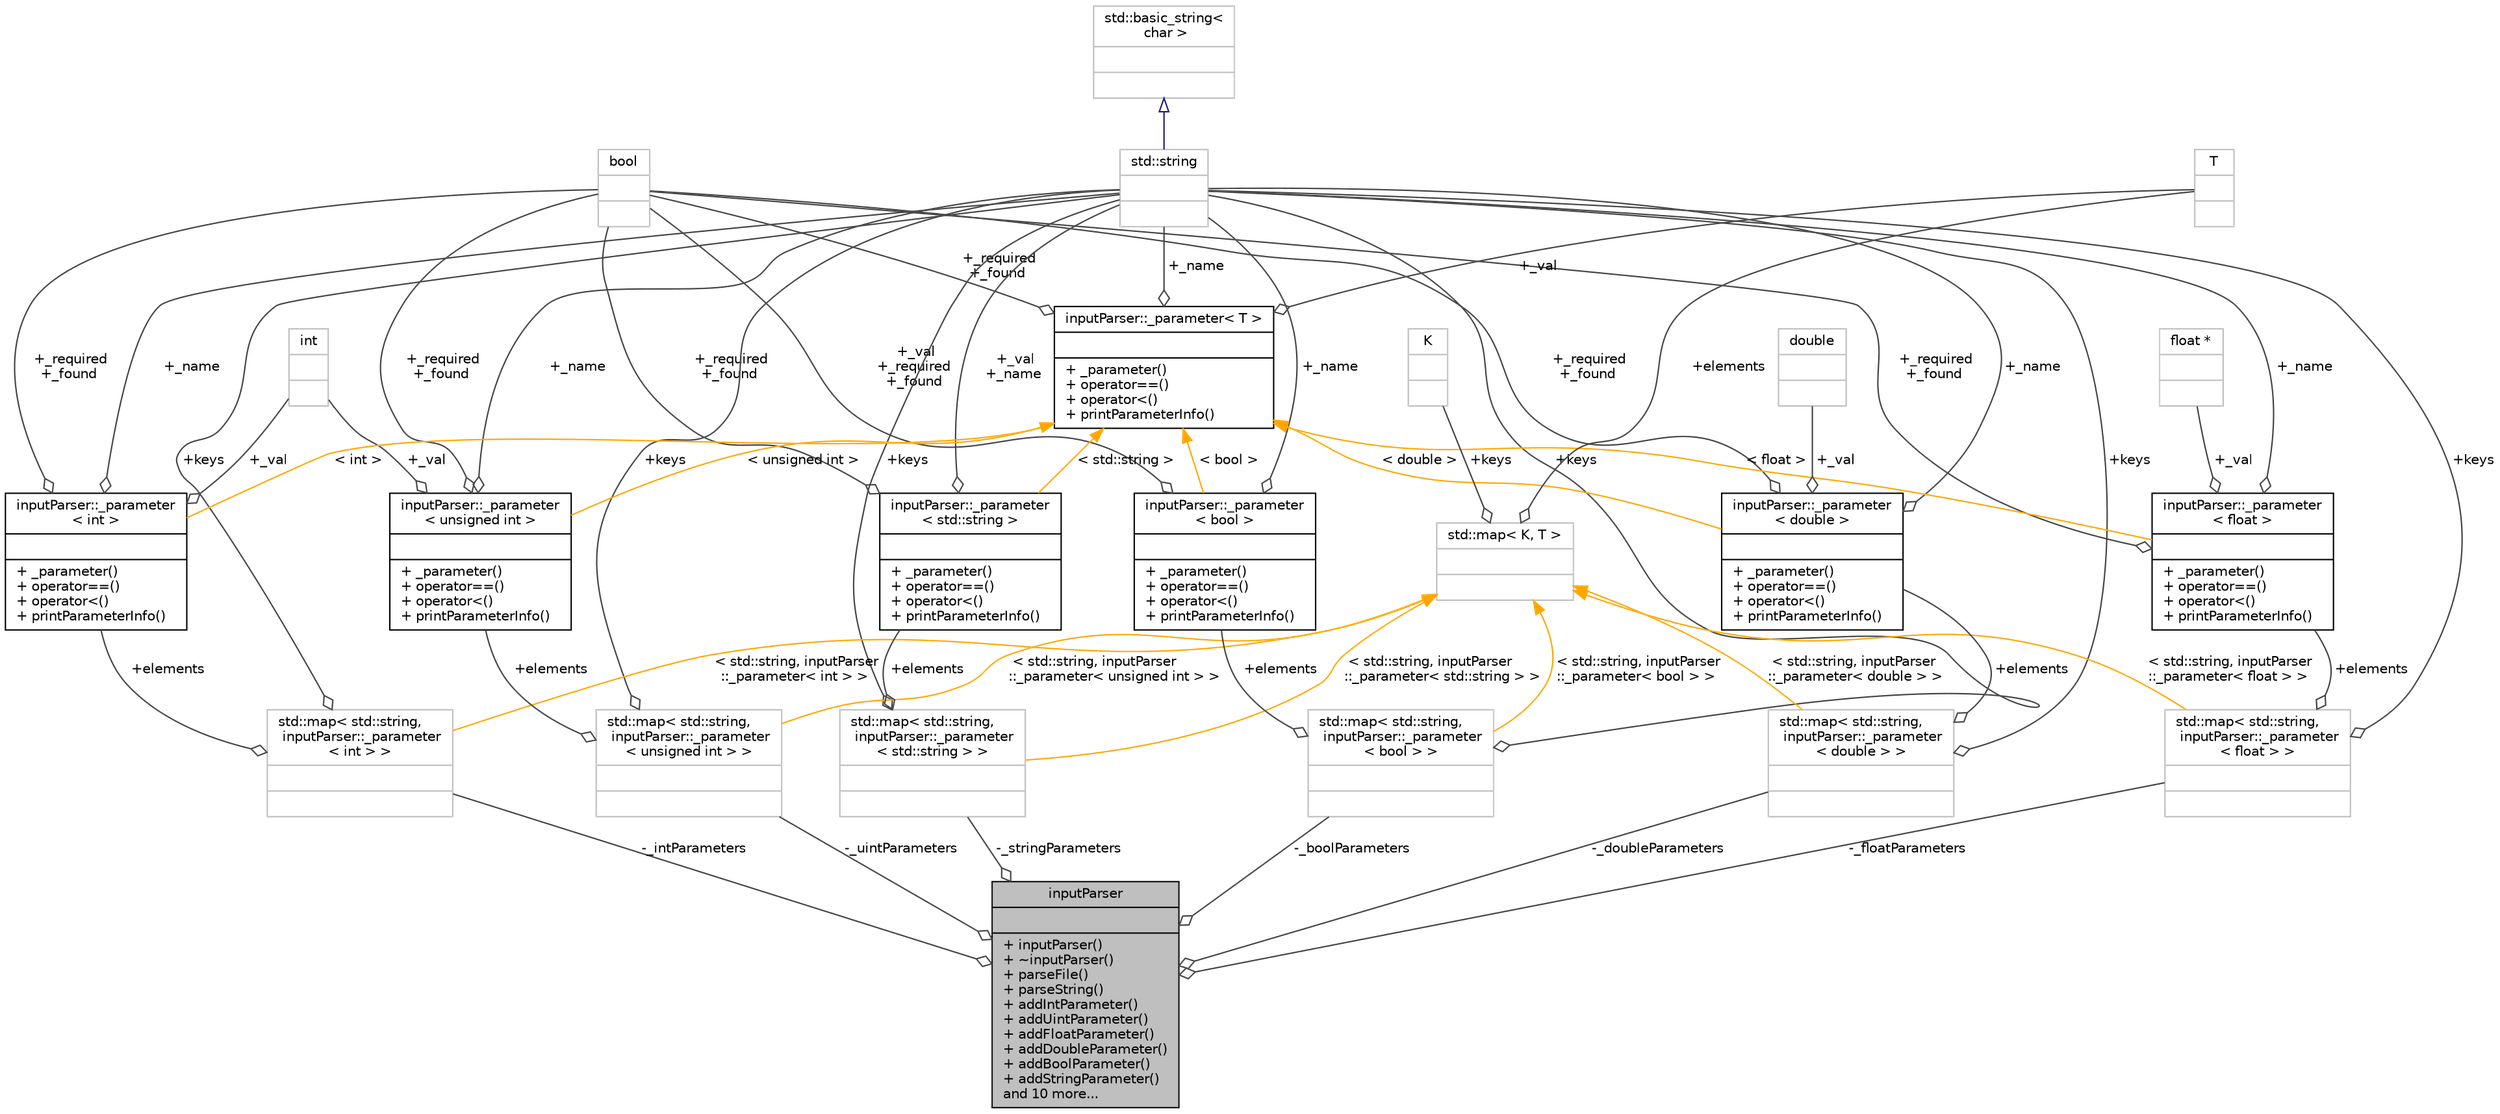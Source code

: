 digraph "inputParser"
{
 // LATEX_PDF_SIZE
  bgcolor="transparent";
  edge [fontname="Helvetica",fontsize="10",labelfontname="Helvetica",labelfontsize="10"];
  node [fontname="Helvetica",fontsize="10",shape=record];
  Node1 [label="{inputParser\n||+ inputParser()\l+ ~inputParser()\l+ parseFile()\l+ parseString()\l+ addIntParameter()\l+ addUintParameter()\l+ addFloatParameter()\l+ addDoubleParameter()\l+ addBoolParameter()\l+ addStringParameter()\land 10 more...\l}",height=0.2,width=0.4,color="black", fillcolor="grey75", style="filled", fontcolor="black",tooltip=" "];
  Node2 -> Node1 [color="grey25",fontsize="10",style="solid",label=" -_intParameters" ,arrowhead="odiamond",fontname="Helvetica"];
  Node2 [label="{std::map\< std::string,\l inputParser::_parameter\l\< int \> \>\n||}",height=0.2,width=0.4,color="grey75",tooltip=" "];
  Node3 -> Node2 [color="grey25",fontsize="10",style="solid",label=" +elements" ,arrowhead="odiamond",fontname="Helvetica"];
  Node3 [label="{inputParser::_parameter\l\< int \>\n||+ _parameter()\l+ operator==()\l+ operator\<()\l+ printParameterInfo()\l}",height=0.2,width=0.4,color="black",URL="$classinputParser_1_1__parameter.html",tooltip=" "];
  Node4 -> Node3 [color="grey25",fontsize="10",style="solid",label=" +_val" ,arrowhead="odiamond",fontname="Helvetica"];
  Node4 [label="{int\n||}",height=0.2,width=0.4,color="grey75",tooltip=" "];
  Node5 -> Node3 [color="grey25",fontsize="10",style="solid",label=" +_required\n+_found" ,arrowhead="odiamond",fontname="Helvetica"];
  Node5 [label="{bool\n||}",height=0.2,width=0.4,color="grey75",tooltip=" "];
  Node6 -> Node3 [color="grey25",fontsize="10",style="solid",label=" +_name" ,arrowhead="odiamond",fontname="Helvetica"];
  Node6 [label="{std::string\n||}",height=0.2,width=0.4,color="grey75",tooltip="STL class."];
  Node7 -> Node6 [dir="back",color="midnightblue",fontsize="10",style="solid",arrowtail="onormal",fontname="Helvetica"];
  Node7 [label="{std::basic_string\<\l char \>\n||}",height=0.2,width=0.4,color="grey75",tooltip="STL class."];
  Node8 -> Node3 [dir="back",color="orange",fontsize="10",style="solid",label=" \< int \>" ,fontname="Helvetica"];
  Node8 [label="{inputParser::_parameter\< T \>\n||+ _parameter()\l+ operator==()\l+ operator\<()\l+ printParameterInfo()\l}",height=0.2,width=0.4,color="black",URL="$classinputParser_1_1__parameter.html",tooltip=" "];
  Node5 -> Node8 [color="grey25",fontsize="10",style="solid",label=" +_required\n+_found" ,arrowhead="odiamond",fontname="Helvetica"];
  Node6 -> Node8 [color="grey25",fontsize="10",style="solid",label=" +_name" ,arrowhead="odiamond",fontname="Helvetica"];
  Node9 -> Node8 [color="grey25",fontsize="10",style="solid",label=" +_val" ,arrowhead="odiamond",fontname="Helvetica"];
  Node9 [label="{T\n||}",height=0.2,width=0.4,color="grey75",tooltip=" "];
  Node6 -> Node2 [color="grey25",fontsize="10",style="solid",label=" +keys" ,arrowhead="odiamond",fontname="Helvetica"];
  Node10 -> Node2 [dir="back",color="orange",fontsize="10",style="solid",label=" \< std::string, inputParser\l::_parameter\< int \> \>" ,fontname="Helvetica"];
  Node10 [label="{std::map\< K, T \>\n||}",height=0.2,width=0.4,color="grey75",tooltip="STL class."];
  Node11 -> Node10 [color="grey25",fontsize="10",style="solid",label=" +keys" ,arrowhead="odiamond",fontname="Helvetica"];
  Node11 [label="{K\n||}",height=0.2,width=0.4,color="grey75",tooltip=" "];
  Node9 -> Node10 [color="grey25",fontsize="10",style="solid",label=" +elements" ,arrowhead="odiamond",fontname="Helvetica"];
  Node12 -> Node1 [color="grey25",fontsize="10",style="solid",label=" -_stringParameters" ,arrowhead="odiamond",fontname="Helvetica"];
  Node12 [label="{std::map\< std::string,\l inputParser::_parameter\l\< std::string \> \>\n||}",height=0.2,width=0.4,color="grey75",tooltip=" "];
  Node13 -> Node12 [color="grey25",fontsize="10",style="solid",label=" +elements" ,arrowhead="odiamond",fontname="Helvetica"];
  Node13 [label="{inputParser::_parameter\l\< std::string \>\n||+ _parameter()\l+ operator==()\l+ operator\<()\l+ printParameterInfo()\l}",height=0.2,width=0.4,color="black",URL="$classinputParser_1_1__parameter.html",tooltip=" "];
  Node5 -> Node13 [color="grey25",fontsize="10",style="solid",label=" +_required\n+_found" ,arrowhead="odiamond",fontname="Helvetica"];
  Node6 -> Node13 [color="grey25",fontsize="10",style="solid",label=" +_val\n+_name" ,arrowhead="odiamond",fontname="Helvetica"];
  Node8 -> Node13 [dir="back",color="orange",fontsize="10",style="solid",label=" \< std::string \>" ,fontname="Helvetica"];
  Node6 -> Node12 [color="grey25",fontsize="10",style="solid",label=" +keys" ,arrowhead="odiamond",fontname="Helvetica"];
  Node10 -> Node12 [dir="back",color="orange",fontsize="10",style="solid",label=" \< std::string, inputParser\l::_parameter\< std::string \> \>" ,fontname="Helvetica"];
  Node14 -> Node1 [color="grey25",fontsize="10",style="solid",label=" -_boolParameters" ,arrowhead="odiamond",fontname="Helvetica"];
  Node14 [label="{std::map\< std::string,\l inputParser::_parameter\l\< bool \> \>\n||}",height=0.2,width=0.4,color="grey75",tooltip=" "];
  Node15 -> Node14 [color="grey25",fontsize="10",style="solid",label=" +elements" ,arrowhead="odiamond",fontname="Helvetica"];
  Node15 [label="{inputParser::_parameter\l\< bool \>\n||+ _parameter()\l+ operator==()\l+ operator\<()\l+ printParameterInfo()\l}",height=0.2,width=0.4,color="black",URL="$classinputParser_1_1__parameter.html",tooltip=" "];
  Node5 -> Node15 [color="grey25",fontsize="10",style="solid",label=" +_val\n+_required\n+_found" ,arrowhead="odiamond",fontname="Helvetica"];
  Node6 -> Node15 [color="grey25",fontsize="10",style="solid",label=" +_name" ,arrowhead="odiamond",fontname="Helvetica"];
  Node8 -> Node15 [dir="back",color="orange",fontsize="10",style="solid",label=" \< bool \>" ,fontname="Helvetica"];
  Node6 -> Node14 [color="grey25",fontsize="10",style="solid",label=" +keys" ,arrowhead="odiamond",fontname="Helvetica"];
  Node10 -> Node14 [dir="back",color="orange",fontsize="10",style="solid",label=" \< std::string, inputParser\l::_parameter\< bool \> \>" ,fontname="Helvetica"];
  Node16 -> Node1 [color="grey25",fontsize="10",style="solid",label=" -_doubleParameters" ,arrowhead="odiamond",fontname="Helvetica"];
  Node16 [label="{std::map\< std::string,\l inputParser::_parameter\l\< double \> \>\n||}",height=0.2,width=0.4,color="grey75",tooltip=" "];
  Node6 -> Node16 [color="grey25",fontsize="10",style="solid",label=" +keys" ,arrowhead="odiamond",fontname="Helvetica"];
  Node17 -> Node16 [color="grey25",fontsize="10",style="solid",label=" +elements" ,arrowhead="odiamond",fontname="Helvetica"];
  Node17 [label="{inputParser::_parameter\l\< double \>\n||+ _parameter()\l+ operator==()\l+ operator\<()\l+ printParameterInfo()\l}",height=0.2,width=0.4,color="black",URL="$classinputParser_1_1__parameter.html",tooltip=" "];
  Node18 -> Node17 [color="grey25",fontsize="10",style="solid",label=" +_val" ,arrowhead="odiamond",fontname="Helvetica"];
  Node18 [label="{double\n||}",height=0.2,width=0.4,color="grey75",tooltip=" "];
  Node5 -> Node17 [color="grey25",fontsize="10",style="solid",label=" +_required\n+_found" ,arrowhead="odiamond",fontname="Helvetica"];
  Node6 -> Node17 [color="grey25",fontsize="10",style="solid",label=" +_name" ,arrowhead="odiamond",fontname="Helvetica"];
  Node8 -> Node17 [dir="back",color="orange",fontsize="10",style="solid",label=" \< double \>" ,fontname="Helvetica"];
  Node10 -> Node16 [dir="back",color="orange",fontsize="10",style="solid",label=" \< std::string, inputParser\l::_parameter\< double \> \>" ,fontname="Helvetica"];
  Node19 -> Node1 [color="grey25",fontsize="10",style="solid",label=" -_uintParameters" ,arrowhead="odiamond",fontname="Helvetica"];
  Node19 [label="{std::map\< std::string,\l inputParser::_parameter\l\< unsigned int \> \>\n||}",height=0.2,width=0.4,color="grey75",tooltip=" "];
  Node6 -> Node19 [color="grey25",fontsize="10",style="solid",label=" +keys" ,arrowhead="odiamond",fontname="Helvetica"];
  Node20 -> Node19 [color="grey25",fontsize="10",style="solid",label=" +elements" ,arrowhead="odiamond",fontname="Helvetica"];
  Node20 [label="{inputParser::_parameter\l\< unsigned int \>\n||+ _parameter()\l+ operator==()\l+ operator\<()\l+ printParameterInfo()\l}",height=0.2,width=0.4,color="black",URL="$classinputParser_1_1__parameter.html",tooltip=" "];
  Node4 -> Node20 [color="grey25",fontsize="10",style="solid",label=" +_val" ,arrowhead="odiamond",fontname="Helvetica"];
  Node5 -> Node20 [color="grey25",fontsize="10",style="solid",label=" +_required\n+_found" ,arrowhead="odiamond",fontname="Helvetica"];
  Node6 -> Node20 [color="grey25",fontsize="10",style="solid",label=" +_name" ,arrowhead="odiamond",fontname="Helvetica"];
  Node8 -> Node20 [dir="back",color="orange",fontsize="10",style="solid",label=" \< unsigned int \>" ,fontname="Helvetica"];
  Node10 -> Node19 [dir="back",color="orange",fontsize="10",style="solid",label=" \< std::string, inputParser\l::_parameter\< unsigned int \> \>" ,fontname="Helvetica"];
  Node21 -> Node1 [color="grey25",fontsize="10",style="solid",label=" -_floatParameters" ,arrowhead="odiamond",fontname="Helvetica"];
  Node21 [label="{std::map\< std::string,\l inputParser::_parameter\l\< float \> \>\n||}",height=0.2,width=0.4,color="grey75",tooltip=" "];
  Node22 -> Node21 [color="grey25",fontsize="10",style="solid",label=" +elements" ,arrowhead="odiamond",fontname="Helvetica"];
  Node22 [label="{inputParser::_parameter\l\< float \>\n||+ _parameter()\l+ operator==()\l+ operator\<()\l+ printParameterInfo()\l}",height=0.2,width=0.4,color="black",URL="$classinputParser_1_1__parameter.html",tooltip=" "];
  Node23 -> Node22 [color="grey25",fontsize="10",style="solid",label=" +_val" ,arrowhead="odiamond",fontname="Helvetica"];
  Node23 [label="{float *\n||}",height=0.2,width=0.4,color="grey75",tooltip=" "];
  Node5 -> Node22 [color="grey25",fontsize="10",style="solid",label=" +_required\n+_found" ,arrowhead="odiamond",fontname="Helvetica"];
  Node6 -> Node22 [color="grey25",fontsize="10",style="solid",label=" +_name" ,arrowhead="odiamond",fontname="Helvetica"];
  Node8 -> Node22 [dir="back",color="orange",fontsize="10",style="solid",label=" \< float \>" ,fontname="Helvetica"];
  Node6 -> Node21 [color="grey25",fontsize="10",style="solid",label=" +keys" ,arrowhead="odiamond",fontname="Helvetica"];
  Node10 -> Node21 [dir="back",color="orange",fontsize="10",style="solid",label=" \< std::string, inputParser\l::_parameter\< float \> \>" ,fontname="Helvetica"];
}

